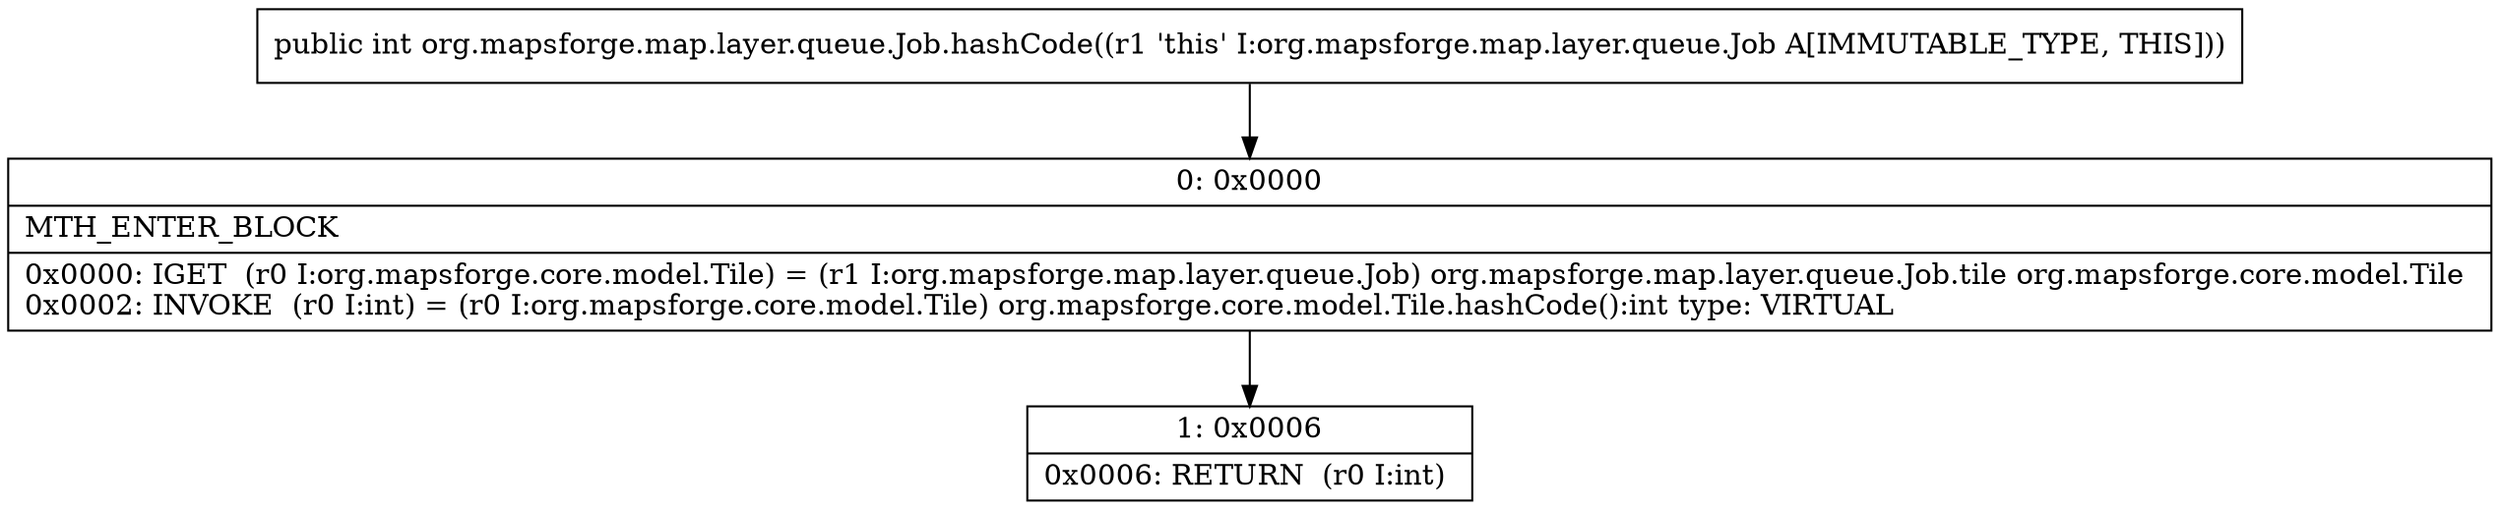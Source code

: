 digraph "CFG fororg.mapsforge.map.layer.queue.Job.hashCode()I" {
Node_0 [shape=record,label="{0\:\ 0x0000|MTH_ENTER_BLOCK\l|0x0000: IGET  (r0 I:org.mapsforge.core.model.Tile) = (r1 I:org.mapsforge.map.layer.queue.Job) org.mapsforge.map.layer.queue.Job.tile org.mapsforge.core.model.Tile \l0x0002: INVOKE  (r0 I:int) = (r0 I:org.mapsforge.core.model.Tile) org.mapsforge.core.model.Tile.hashCode():int type: VIRTUAL \l}"];
Node_1 [shape=record,label="{1\:\ 0x0006|0x0006: RETURN  (r0 I:int) \l}"];
MethodNode[shape=record,label="{public int org.mapsforge.map.layer.queue.Job.hashCode((r1 'this' I:org.mapsforge.map.layer.queue.Job A[IMMUTABLE_TYPE, THIS])) }"];
MethodNode -> Node_0;
Node_0 -> Node_1;
}

